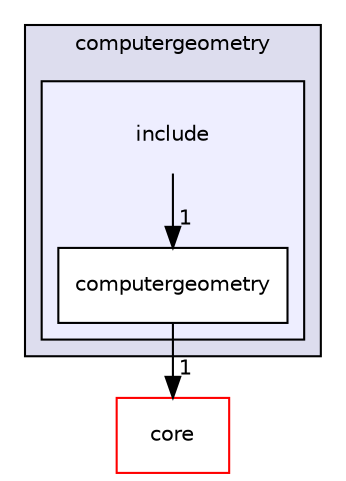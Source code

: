 digraph "NANA/modules/computergeometry/include" {
  compound=true
  node [ fontsize="10", fontname="Helvetica"];
  edge [ labelfontsize="10", labelfontname="Helvetica"];
  subgraph clusterdir_a0034a2e1eb347b72447d7288fcbeb40 {
    graph [ bgcolor="#ddddee", pencolor="black", label="computergeometry" fontname="Helvetica", fontsize="10", URL="dir_a0034a2e1eb347b72447d7288fcbeb40.html"]
  subgraph clusterdir_fb7eaad88856202e42e495fe4c640ce2 {
    graph [ bgcolor="#eeeeff", pencolor="black", label="" URL="dir_fb7eaad88856202e42e495fe4c640ce2.html"];
    dir_fb7eaad88856202e42e495fe4c640ce2 [shape=plaintext label="include"];
  dir_818d925d127edf1f832d988170f0690d [shape=box label="computergeometry" fillcolor="white" style="filled" URL="dir_818d925d127edf1f832d988170f0690d.html"];
  }
  }
  dir_c3e203e05606b384f5fc9d03652c3ac7 [shape=box label="core" fillcolor="white" style="filled" color="red" URL="dir_c3e203e05606b384f5fc9d03652c3ac7.html"];
  dir_818d925d127edf1f832d988170f0690d->dir_c3e203e05606b384f5fc9d03652c3ac7 [headlabel="1", labeldistance=1.5 headhref="dir_000004_000006.html"];
  dir_fb7eaad88856202e42e495fe4c640ce2->dir_818d925d127edf1f832d988170f0690d [headlabel="1", labeldistance=1.5 headhref="dir_000003_000004.html"];
}
